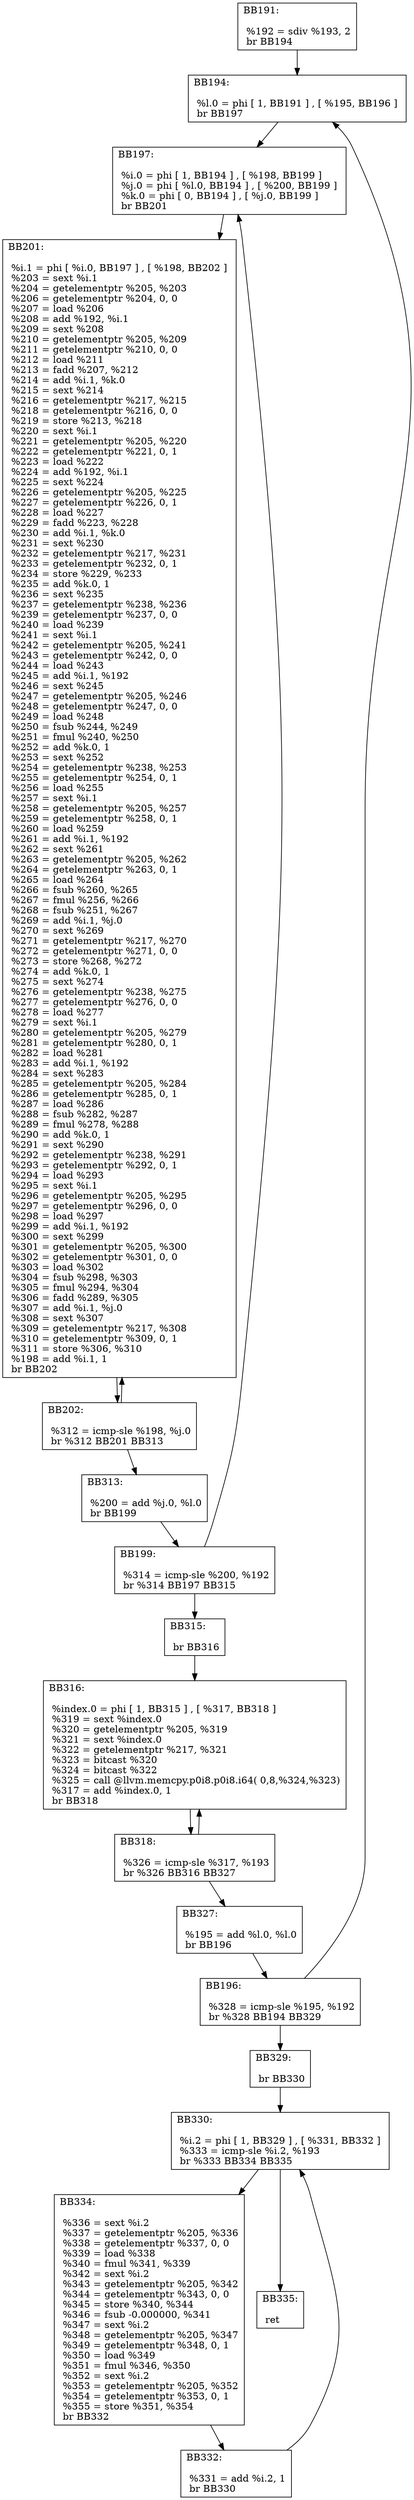 digraph "CFG for 'Fft' function" {
BB191 [shape=record,
    label="{BB191:\l\l
             %192 = sdiv %193, 2\l
             br BB194\l
             }"];
BB191 -> BB194
BB194 [shape=record,
    label="{BB194:\l\l
             %l.0 = phi [ 1, BB191 ] , [ %195, BB196 ] \l
             br BB197\l
             }"];
BB194 -> BB197
BB197 [shape=record,
    label="{BB197:\l\l
             %i.0 = phi [ 1, BB194 ] , [ %198, BB199 ] \l
             %j.0 = phi [ %l.0, BB194 ] , [ %200, BB199 ] \l
             %k.0 = phi [ 0, BB194 ] , [ %j.0, BB199 ] \l
             br BB201\l
             }"];
BB197 -> BB201
BB201 [shape=record,
    label="{BB201:\l\l
             %i.1 = phi [ %i.0, BB197 ] , [ %198, BB202 ] \l
             %203 = sext %i.1\l
             %204 = getelementptr %205, %203\l
             %206 = getelementptr %204, 0, 0\l
             %207 = load %206\l
             %208 = add %192, %i.1\l
             %209 = sext %208\l
             %210 = getelementptr %205, %209\l
             %211 = getelementptr %210, 0, 0\l
             %212 = load %211\l
             %213 = fadd %207, %212\l
             %214 = add %i.1, %k.0\l
             %215 = sext %214\l
             %216 = getelementptr %217, %215\l
             %218 = getelementptr %216, 0, 0\l
             %219 = store %213, %218\l
             %220 = sext %i.1\l
             %221 = getelementptr %205, %220\l
             %222 = getelementptr %221, 0, 1\l
             %223 = load %222\l
             %224 = add %192, %i.1\l
             %225 = sext %224\l
             %226 = getelementptr %205, %225\l
             %227 = getelementptr %226, 0, 1\l
             %228 = load %227\l
             %229 = fadd %223, %228\l
             %230 = add %i.1, %k.0\l
             %231 = sext %230\l
             %232 = getelementptr %217, %231\l
             %233 = getelementptr %232, 0, 1\l
             %234 = store %229, %233\l
             %235 = add %k.0, 1\l
             %236 = sext %235\l
             %237 = getelementptr %238, %236\l
             %239 = getelementptr %237, 0, 0\l
             %240 = load %239\l
             %241 = sext %i.1\l
             %242 = getelementptr %205, %241\l
             %243 = getelementptr %242, 0, 0\l
             %244 = load %243\l
             %245 = add %i.1, %192\l
             %246 = sext %245\l
             %247 = getelementptr %205, %246\l
             %248 = getelementptr %247, 0, 0\l
             %249 = load %248\l
             %250 = fsub %244, %249\l
             %251 = fmul %240, %250\l
             %252 = add %k.0, 1\l
             %253 = sext %252\l
             %254 = getelementptr %238, %253\l
             %255 = getelementptr %254, 0, 1\l
             %256 = load %255\l
             %257 = sext %i.1\l
             %258 = getelementptr %205, %257\l
             %259 = getelementptr %258, 0, 1\l
             %260 = load %259\l
             %261 = add %i.1, %192\l
             %262 = sext %261\l
             %263 = getelementptr %205, %262\l
             %264 = getelementptr %263, 0, 1\l
             %265 = load %264\l
             %266 = fsub %260, %265\l
             %267 = fmul %256, %266\l
             %268 = fsub %251, %267\l
             %269 = add %i.1, %j.0\l
             %270 = sext %269\l
             %271 = getelementptr %217, %270\l
             %272 = getelementptr %271, 0, 0\l
             %273 = store %268, %272\l
             %274 = add %k.0, 1\l
             %275 = sext %274\l
             %276 = getelementptr %238, %275\l
             %277 = getelementptr %276, 0, 0\l
             %278 = load %277\l
             %279 = sext %i.1\l
             %280 = getelementptr %205, %279\l
             %281 = getelementptr %280, 0, 1\l
             %282 = load %281\l
             %283 = add %i.1, %192\l
             %284 = sext %283\l
             %285 = getelementptr %205, %284\l
             %286 = getelementptr %285, 0, 1\l
             %287 = load %286\l
             %288 = fsub %282, %287\l
             %289 = fmul %278, %288\l
             %290 = add %k.0, 1\l
             %291 = sext %290\l
             %292 = getelementptr %238, %291\l
             %293 = getelementptr %292, 0, 1\l
             %294 = load %293\l
             %295 = sext %i.1\l
             %296 = getelementptr %205, %295\l
             %297 = getelementptr %296, 0, 0\l
             %298 = load %297\l
             %299 = add %i.1, %192\l
             %300 = sext %299\l
             %301 = getelementptr %205, %300\l
             %302 = getelementptr %301, 0, 0\l
             %303 = load %302\l
             %304 = fsub %298, %303\l
             %305 = fmul %294, %304\l
             %306 = fadd %289, %305\l
             %307 = add %i.1, %j.0\l
             %308 = sext %307\l
             %309 = getelementptr %217, %308\l
             %310 = getelementptr %309, 0, 1\l
             %311 = store %306, %310\l
             %198 = add %i.1, 1\l
             br BB202\l
             }"];
BB201 -> BB202
BB202 [shape=record,
    label="{BB202:\l\l
             %312 = icmp-sle %198, %j.0\l
             br %312 BB201 BB313\l
             }"];
BB202 -> BB201
BB202 -> BB313
BB313 [shape=record,
    label="{BB313:\l\l
             %200 = add %j.0, %l.0\l
             br BB199\l
             }"];
BB313 -> BB199
BB199 [shape=record,
    label="{BB199:\l\l
             %314 = icmp-sle %200, %192\l
             br %314 BB197 BB315\l
             }"];
BB199 -> BB197
BB199 -> BB315
BB315 [shape=record,
    label="{BB315:\l\l
             br BB316\l
             }"];
BB315 -> BB316
BB316 [shape=record,
    label="{BB316:\l\l
             %index.0 = phi [ 1, BB315 ] , [ %317, BB318 ] \l
             %319 = sext %index.0\l
             %320 = getelementptr %205, %319\l
             %321 = sext %index.0\l
             %322 = getelementptr %217, %321\l
             %323 = bitcast %320\l
             %324 = bitcast %322\l
             %325 = call @llvm.memcpy.p0i8.p0i8.i64( 0,8,%324,%323)\l
             %317 = add %index.0, 1\l
             br BB318\l
             }"];
BB316 -> BB318
BB318 [shape=record,
    label="{BB318:\l\l
             %326 = icmp-sle %317, %193\l
             br %326 BB316 BB327\l
             }"];
BB318 -> BB316
BB318 -> BB327
BB327 [shape=record,
    label="{BB327:\l\l
             %195 = add %l.0, %l.0\l
             br BB196\l
             }"];
BB327 -> BB196
BB196 [shape=record,
    label="{BB196:\l\l
             %328 = icmp-sle %195, %192\l
             br %328 BB194 BB329\l
             }"];
BB196 -> BB194
BB196 -> BB329
BB329 [shape=record,
    label="{BB329:\l\l
             br BB330\l
             }"];
BB329 -> BB330
BB330 [shape=record,
    label="{BB330:\l\l
             %i.2 = phi [ 1, BB329 ] , [ %331, BB332 ] \l
             %333 = icmp-sle %i.2, %193\l
             br %333 BB334 BB335\l
             }"];
BB330 -> BB334
BB330 -> BB335
BB334 [shape=record,
    label="{BB334:\l\l
             %336 = sext %i.2\l
             %337 = getelementptr %205, %336\l
             %338 = getelementptr %337, 0, 0\l
             %339 = load %338\l
             %340 = fmul %341, %339\l
             %342 = sext %i.2\l
             %343 = getelementptr %205, %342\l
             %344 = getelementptr %343, 0, 0\l
             %345 = store %340, %344\l
             %346 = fsub -0.000000, %341\l
             %347 = sext %i.2\l
             %348 = getelementptr %205, %347\l
             %349 = getelementptr %348, 0, 1\l
             %350 = load %349\l
             %351 = fmul %346, %350\l
             %352 = sext %i.2\l
             %353 = getelementptr %205, %352\l
             %354 = getelementptr %353, 0, 1\l
             %355 = store %351, %354\l
             br BB332\l
             }"];
BB334 -> BB332
BB332 [shape=record,
    label="{BB332:\l\l
             %331 = add %i.2, 1\l
             br BB330\l
             }"];
BB332 -> BB330
BB335 [shape=record,
    label="{BB335:\l\l
             ret\l
             }"];
}